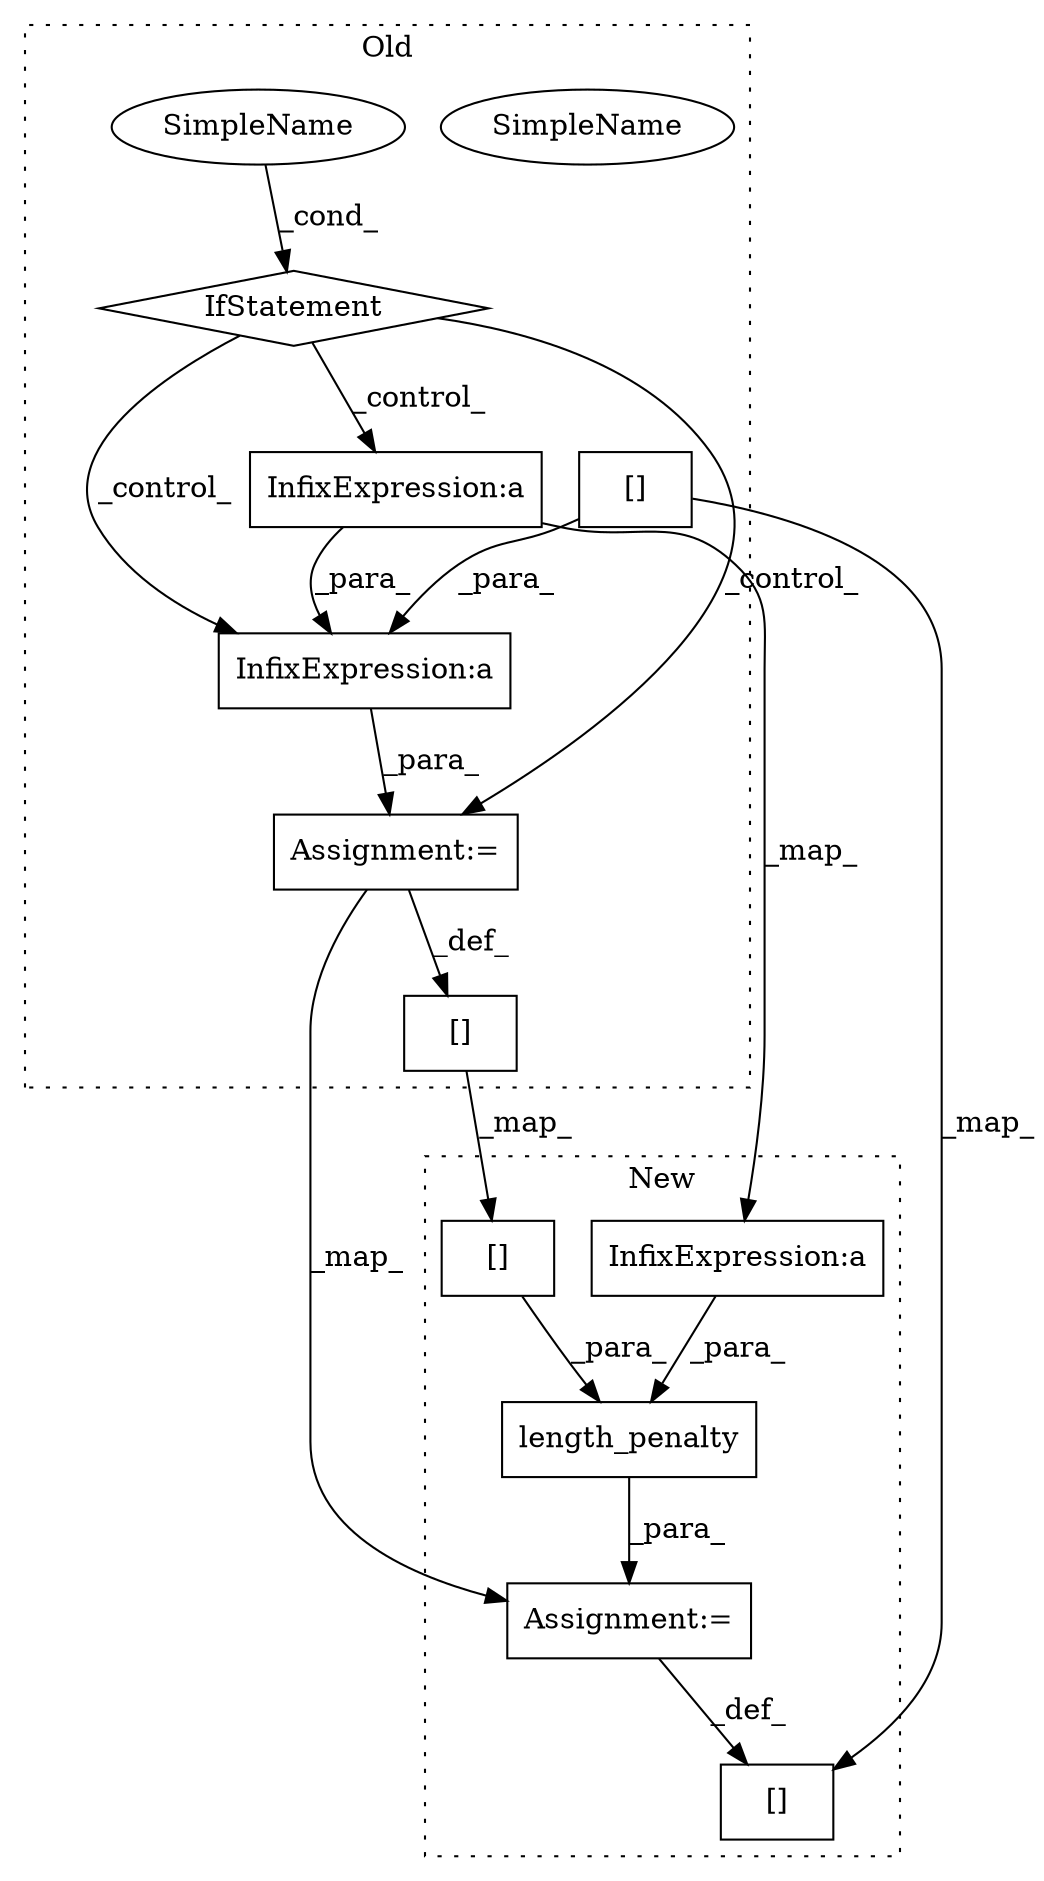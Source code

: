digraph G {
subgraph cluster0 {
1 [label="IfStatement" a="25" s="14443,14454" l="4,2" shape="diamond"];
3 [label="InfixExpression:a" a="27" s="14506" l="3" shape="box"];
4 [label="[]" a="2" s="14491,14505" l="11,1" shape="box"];
6 [label="InfixExpression:a" a="27" s="14520" l="3" shape="box"];
9 [label="[]" a="2" s="14474,14488" l="11,1" shape="box"];
10 [label="SimpleName" a="42" s="14447" l="7" shape="ellipse"];
11 [label="Assignment:=" a="7" s="14489" l="1" shape="box"];
13 [label="SimpleName" a="42" s="14447" l="7" shape="ellipse"];
label = "Old";
style="dotted";
}
subgraph cluster1 {
2 [label="length_penalty" a="32" s="14517,14562" l="15,1" shape="box"];
5 [label="[]" a="2" s="14501,14515" l="11,1" shape="box"];
7 [label="InfixExpression:a" a="27" s="14542" l="3" shape="box"];
8 [label="[]" a="2" s="14547,14561" l="11,1" shape="box"];
12 [label="Assignment:=" a="7" s="14516" l="1" shape="box"];
label = "New";
style="dotted";
}
1 -> 3 [label="_control_"];
1 -> 6 [label="_control_"];
1 -> 11 [label="_control_"];
2 -> 12 [label="_para_"];
3 -> 11 [label="_para_"];
4 -> 3 [label="_para_"];
4 -> 5 [label="_map_"];
6 -> 3 [label="_para_"];
6 -> 7 [label="_map_"];
7 -> 2 [label="_para_"];
8 -> 2 [label="_para_"];
9 -> 8 [label="_map_"];
11 -> 9 [label="_def_"];
11 -> 12 [label="_map_"];
12 -> 5 [label="_def_"];
13 -> 1 [label="_cond_"];
}